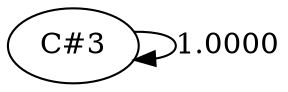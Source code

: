 strict graph {
	graph [bb="0,0,110.5,36"];
	node [label="\N"];
	edge [arrowtype=normal,
		dir=forward
	];
	"C#3"	 [height="0.5",
		pos="27,18",
		width="0.75187"];
	"C#3" -- "C#3"	 [label="1.0000",
		lp="91.25,18",
		pos="e,52.443,11.309 52.443,24.691 63.028,25.152 72,22.922 72,18 72,14.77 68.136,12.699 62.488,11.788"];
}
